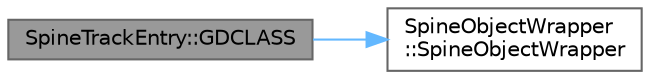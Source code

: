 digraph "SpineTrackEntry::GDCLASS"
{
 // LATEX_PDF_SIZE
  bgcolor="transparent";
  edge [fontname=Helvetica,fontsize=10,labelfontname=Helvetica,labelfontsize=10];
  node [fontname=Helvetica,fontsize=10,shape=box,height=0.2,width=0.4];
  rankdir="LR";
  Node1 [id="Node000001",label="SpineTrackEntry::GDCLASS",height=0.2,width=0.4,color="gray40", fillcolor="grey60", style="filled", fontcolor="black",tooltip=" "];
  Node1 -> Node2 [id="edge2_Node000001_Node000002",color="steelblue1",style="solid",tooltip=" "];
  Node2 [id="Node000002",label="SpineObjectWrapper\l::SpineObjectWrapper",height=0.2,width=0.4,color="grey40", fillcolor="white", style="filled",URL="$class_spine_object_wrapper.html#a4a15e858fd9ec30634359563ad09607e",tooltip=" "];
}
